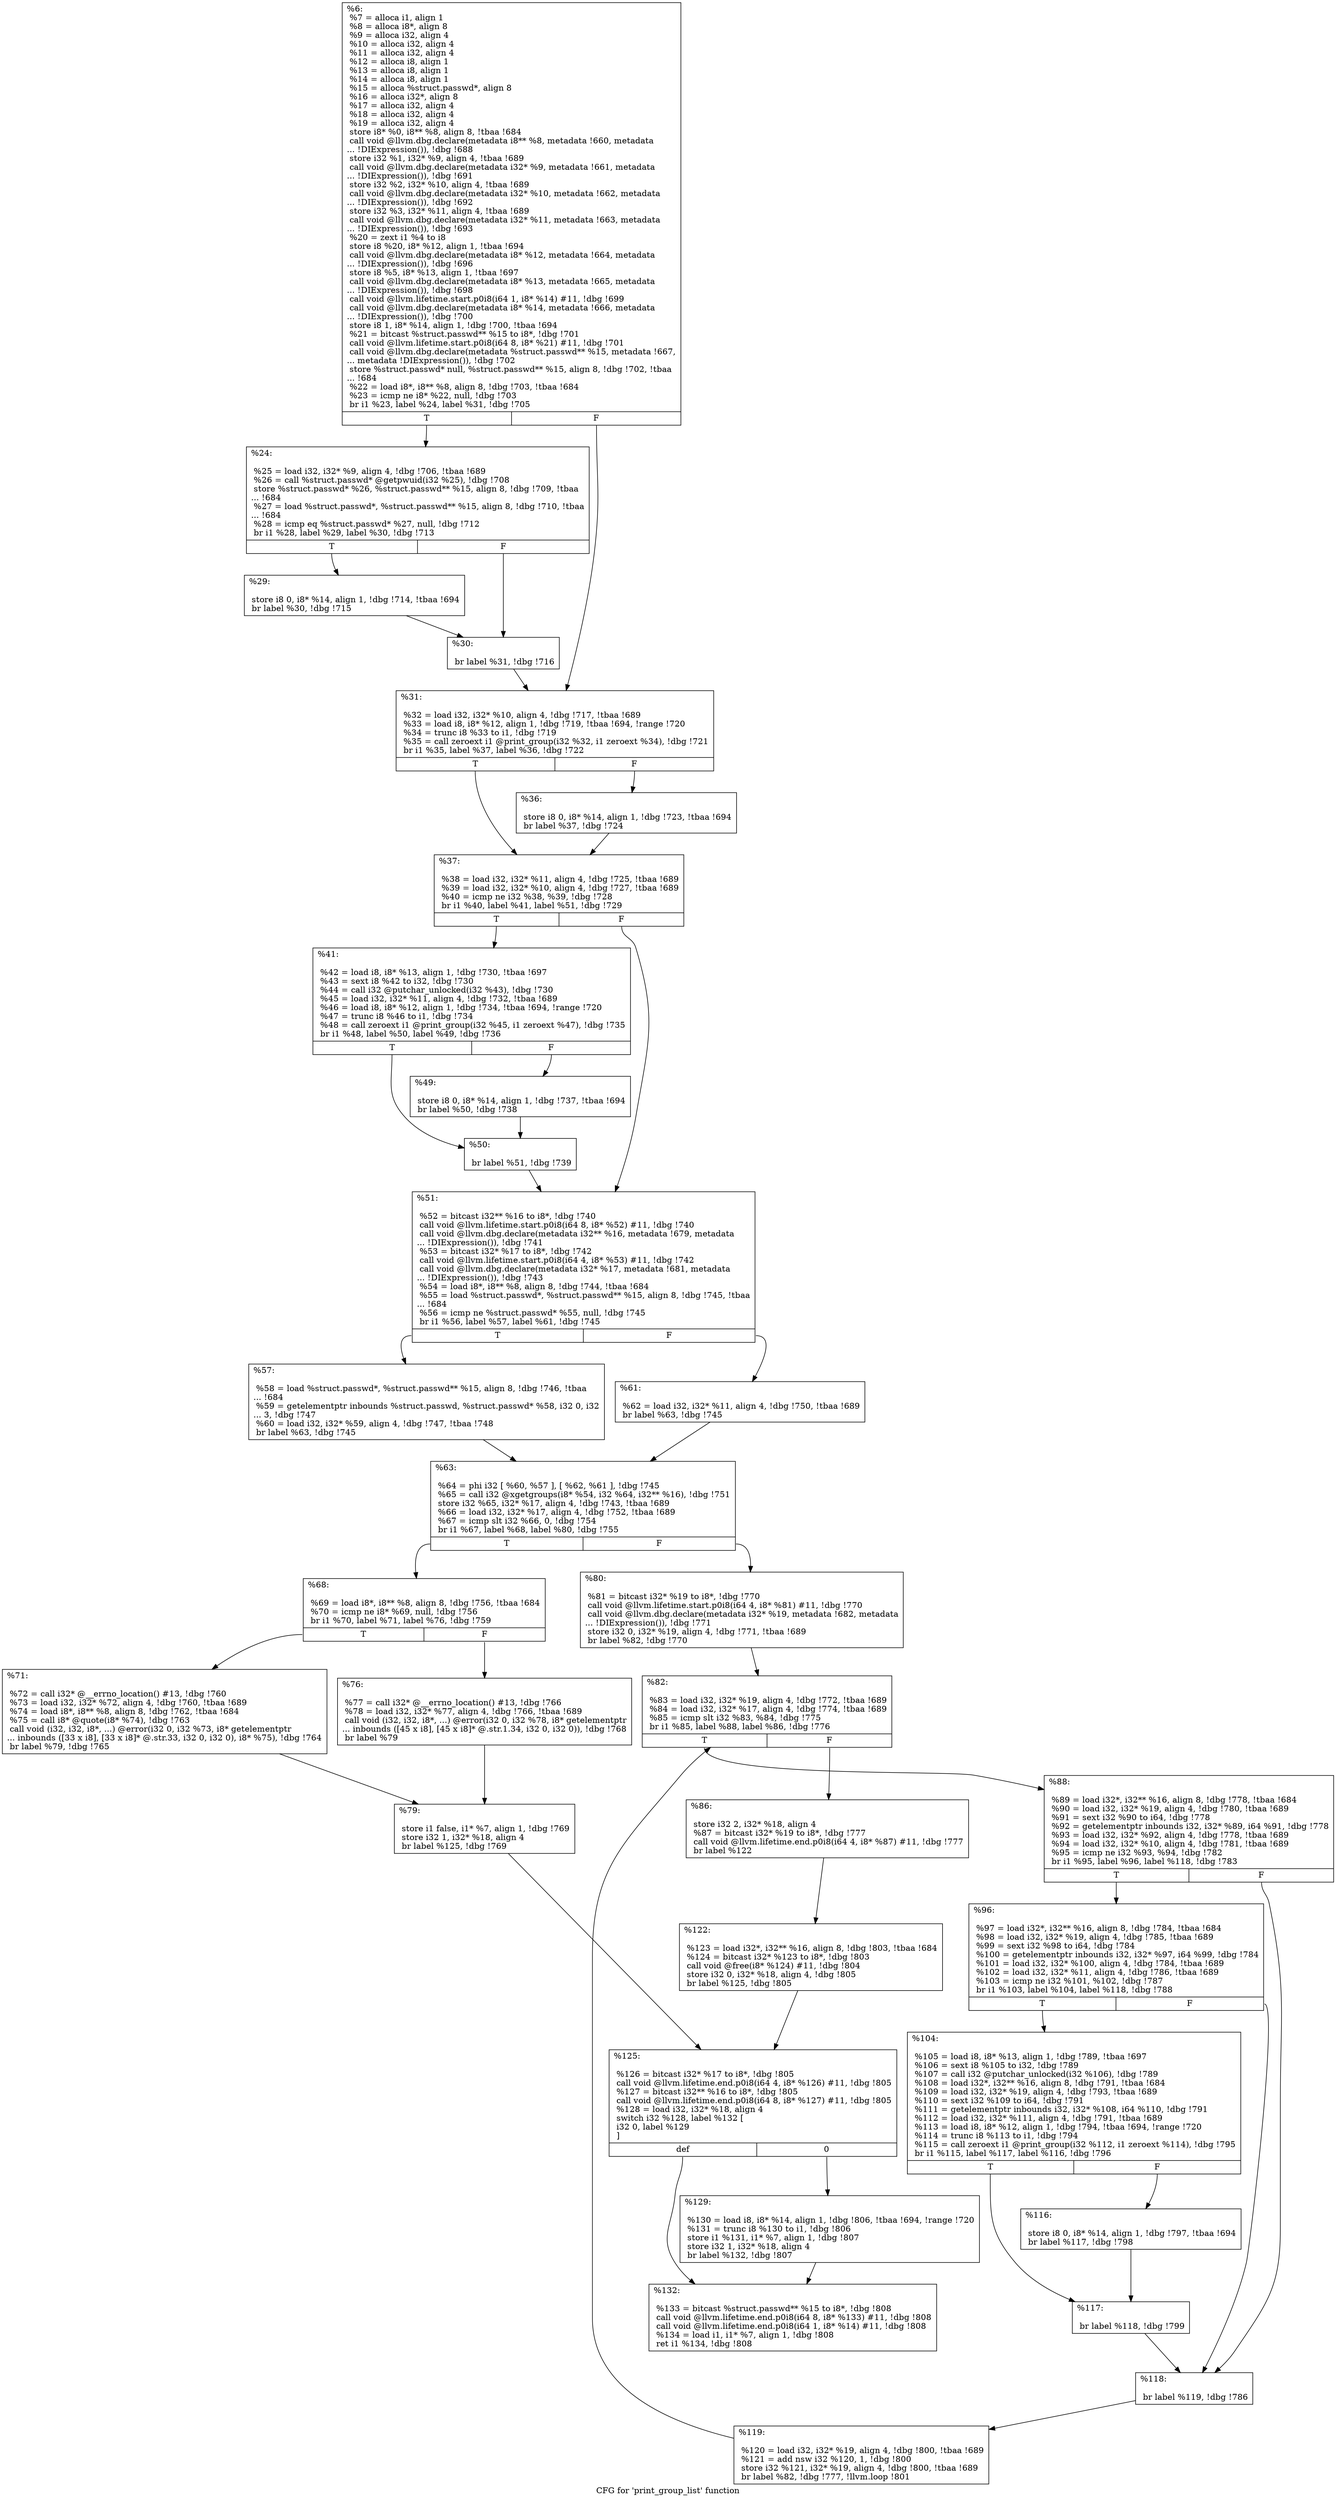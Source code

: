 digraph "CFG for 'print_group_list' function" {
	label="CFG for 'print_group_list' function";

	Node0x2664460 [shape=record,label="{%6:\l  %7 = alloca i1, align 1\l  %8 = alloca i8*, align 8\l  %9 = alloca i32, align 4\l  %10 = alloca i32, align 4\l  %11 = alloca i32, align 4\l  %12 = alloca i8, align 1\l  %13 = alloca i8, align 1\l  %14 = alloca i8, align 1\l  %15 = alloca %struct.passwd*, align 8\l  %16 = alloca i32*, align 8\l  %17 = alloca i32, align 4\l  %18 = alloca i32, align 4\l  %19 = alloca i32, align 4\l  store i8* %0, i8** %8, align 8, !tbaa !684\l  call void @llvm.dbg.declare(metadata i8** %8, metadata !660, metadata\l... !DIExpression()), !dbg !688\l  store i32 %1, i32* %9, align 4, !tbaa !689\l  call void @llvm.dbg.declare(metadata i32* %9, metadata !661, metadata\l... !DIExpression()), !dbg !691\l  store i32 %2, i32* %10, align 4, !tbaa !689\l  call void @llvm.dbg.declare(metadata i32* %10, metadata !662, metadata\l... !DIExpression()), !dbg !692\l  store i32 %3, i32* %11, align 4, !tbaa !689\l  call void @llvm.dbg.declare(metadata i32* %11, metadata !663, metadata\l... !DIExpression()), !dbg !693\l  %20 = zext i1 %4 to i8\l  store i8 %20, i8* %12, align 1, !tbaa !694\l  call void @llvm.dbg.declare(metadata i8* %12, metadata !664, metadata\l... !DIExpression()), !dbg !696\l  store i8 %5, i8* %13, align 1, !tbaa !697\l  call void @llvm.dbg.declare(metadata i8* %13, metadata !665, metadata\l... !DIExpression()), !dbg !698\l  call void @llvm.lifetime.start.p0i8(i64 1, i8* %14) #11, !dbg !699\l  call void @llvm.dbg.declare(metadata i8* %14, metadata !666, metadata\l... !DIExpression()), !dbg !700\l  store i8 1, i8* %14, align 1, !dbg !700, !tbaa !694\l  %21 = bitcast %struct.passwd** %15 to i8*, !dbg !701\l  call void @llvm.lifetime.start.p0i8(i64 8, i8* %21) #11, !dbg !701\l  call void @llvm.dbg.declare(metadata %struct.passwd** %15, metadata !667,\l... metadata !DIExpression()), !dbg !702\l  store %struct.passwd* null, %struct.passwd** %15, align 8, !dbg !702, !tbaa\l... !684\l  %22 = load i8*, i8** %8, align 8, !dbg !703, !tbaa !684\l  %23 = icmp ne i8* %22, null, !dbg !703\l  br i1 %23, label %24, label %31, !dbg !705\l|{<s0>T|<s1>F}}"];
	Node0x2664460:s0 -> Node0x264efc0;
	Node0x2664460:s1 -> Node0x264f0b0;
	Node0x264efc0 [shape=record,label="{%24:\l\l  %25 = load i32, i32* %9, align 4, !dbg !706, !tbaa !689\l  %26 = call %struct.passwd* @getpwuid(i32 %25), !dbg !708\l  store %struct.passwd* %26, %struct.passwd** %15, align 8, !dbg !709, !tbaa\l... !684\l  %27 = load %struct.passwd*, %struct.passwd** %15, align 8, !dbg !710, !tbaa\l... !684\l  %28 = icmp eq %struct.passwd* %27, null, !dbg !712\l  br i1 %28, label %29, label %30, !dbg !713\l|{<s0>T|<s1>F}}"];
	Node0x264efc0:s0 -> Node0x264f010;
	Node0x264efc0:s1 -> Node0x264f060;
	Node0x264f010 [shape=record,label="{%29:\l\l  store i8 0, i8* %14, align 1, !dbg !714, !tbaa !694\l  br label %30, !dbg !715\l}"];
	Node0x264f010 -> Node0x264f060;
	Node0x264f060 [shape=record,label="{%30:\l\l  br label %31, !dbg !716\l}"];
	Node0x264f060 -> Node0x264f0b0;
	Node0x264f0b0 [shape=record,label="{%31:\l\l  %32 = load i32, i32* %10, align 4, !dbg !717, !tbaa !689\l  %33 = load i8, i8* %12, align 1, !dbg !719, !tbaa !694, !range !720\l  %34 = trunc i8 %33 to i1, !dbg !719\l  %35 = call zeroext i1 @print_group(i32 %32, i1 zeroext %34), !dbg !721\l  br i1 %35, label %37, label %36, !dbg !722\l|{<s0>T|<s1>F}}"];
	Node0x264f0b0:s0 -> Node0x264f150;
	Node0x264f0b0:s1 -> Node0x264f100;
	Node0x264f100 [shape=record,label="{%36:\l\l  store i8 0, i8* %14, align 1, !dbg !723, !tbaa !694\l  br label %37, !dbg !724\l}"];
	Node0x264f100 -> Node0x264f150;
	Node0x264f150 [shape=record,label="{%37:\l\l  %38 = load i32, i32* %11, align 4, !dbg !725, !tbaa !689\l  %39 = load i32, i32* %10, align 4, !dbg !727, !tbaa !689\l  %40 = icmp ne i32 %38, %39, !dbg !728\l  br i1 %40, label %41, label %51, !dbg !729\l|{<s0>T|<s1>F}}"];
	Node0x264f150:s0 -> Node0x264f1a0;
	Node0x264f150:s1 -> Node0x264f290;
	Node0x264f1a0 [shape=record,label="{%41:\l\l  %42 = load i8, i8* %13, align 1, !dbg !730, !tbaa !697\l  %43 = sext i8 %42 to i32, !dbg !730\l  %44 = call i32 @putchar_unlocked(i32 %43), !dbg !730\l  %45 = load i32, i32* %11, align 4, !dbg !732, !tbaa !689\l  %46 = load i8, i8* %12, align 1, !dbg !734, !tbaa !694, !range !720\l  %47 = trunc i8 %46 to i1, !dbg !734\l  %48 = call zeroext i1 @print_group(i32 %45, i1 zeroext %47), !dbg !735\l  br i1 %48, label %50, label %49, !dbg !736\l|{<s0>T|<s1>F}}"];
	Node0x264f1a0:s0 -> Node0x264f240;
	Node0x264f1a0:s1 -> Node0x264f1f0;
	Node0x264f1f0 [shape=record,label="{%49:\l\l  store i8 0, i8* %14, align 1, !dbg !737, !tbaa !694\l  br label %50, !dbg !738\l}"];
	Node0x264f1f0 -> Node0x264f240;
	Node0x264f240 [shape=record,label="{%50:\l\l  br label %51, !dbg !739\l}"];
	Node0x264f240 -> Node0x264f290;
	Node0x264f290 [shape=record,label="{%51:\l\l  %52 = bitcast i32** %16 to i8*, !dbg !740\l  call void @llvm.lifetime.start.p0i8(i64 8, i8* %52) #11, !dbg !740\l  call void @llvm.dbg.declare(metadata i32** %16, metadata !679, metadata\l... !DIExpression()), !dbg !741\l  %53 = bitcast i32* %17 to i8*, !dbg !742\l  call void @llvm.lifetime.start.p0i8(i64 4, i8* %53) #11, !dbg !742\l  call void @llvm.dbg.declare(metadata i32* %17, metadata !681, metadata\l... !DIExpression()), !dbg !743\l  %54 = load i8*, i8** %8, align 8, !dbg !744, !tbaa !684\l  %55 = load %struct.passwd*, %struct.passwd** %15, align 8, !dbg !745, !tbaa\l... !684\l  %56 = icmp ne %struct.passwd* %55, null, !dbg !745\l  br i1 %56, label %57, label %61, !dbg !745\l|{<s0>T|<s1>F}}"];
	Node0x264f290:s0 -> Node0x264f2e0;
	Node0x264f290:s1 -> Node0x264f330;
	Node0x264f2e0 [shape=record,label="{%57:\l\l  %58 = load %struct.passwd*, %struct.passwd** %15, align 8, !dbg !746, !tbaa\l... !684\l  %59 = getelementptr inbounds %struct.passwd, %struct.passwd* %58, i32 0, i32\l... 3, !dbg !747\l  %60 = load i32, i32* %59, align 4, !dbg !747, !tbaa !748\l  br label %63, !dbg !745\l}"];
	Node0x264f2e0 -> Node0x264f380;
	Node0x264f330 [shape=record,label="{%61:\l\l  %62 = load i32, i32* %11, align 4, !dbg !750, !tbaa !689\l  br label %63, !dbg !745\l}"];
	Node0x264f330 -> Node0x264f380;
	Node0x264f380 [shape=record,label="{%63:\l\l  %64 = phi i32 [ %60, %57 ], [ %62, %61 ], !dbg !745\l  %65 = call i32 @xgetgroups(i8* %54, i32 %64, i32** %16), !dbg !751\l  store i32 %65, i32* %17, align 4, !dbg !743, !tbaa !689\l  %66 = load i32, i32* %17, align 4, !dbg !752, !tbaa !689\l  %67 = icmp slt i32 %66, 0, !dbg !754\l  br i1 %67, label %68, label %80, !dbg !755\l|{<s0>T|<s1>F}}"];
	Node0x264f380:s0 -> Node0x264f3d0;
	Node0x264f380:s1 -> Node0x264f510;
	Node0x264f3d0 [shape=record,label="{%68:\l\l  %69 = load i8*, i8** %8, align 8, !dbg !756, !tbaa !684\l  %70 = icmp ne i8* %69, null, !dbg !756\l  br i1 %70, label %71, label %76, !dbg !759\l|{<s0>T|<s1>F}}"];
	Node0x264f3d0:s0 -> Node0x264f420;
	Node0x264f3d0:s1 -> Node0x264f470;
	Node0x264f420 [shape=record,label="{%71:\l\l  %72 = call i32* @__errno_location() #13, !dbg !760\l  %73 = load i32, i32* %72, align 4, !dbg !760, !tbaa !689\l  %74 = load i8*, i8** %8, align 8, !dbg !762, !tbaa !684\l  %75 = call i8* @quote(i8* %74), !dbg !763\l  call void (i32, i32, i8*, ...) @error(i32 0, i32 %73, i8* getelementptr\l... inbounds ([33 x i8], [33 x i8]* @.str.33, i32 0, i32 0), i8* %75), !dbg !764\l  br label %79, !dbg !765\l}"];
	Node0x264f420 -> Node0x264f4c0;
	Node0x264f470 [shape=record,label="{%76:\l\l  %77 = call i32* @__errno_location() #13, !dbg !766\l  %78 = load i32, i32* %77, align 4, !dbg !766, !tbaa !689\l  call void (i32, i32, i8*, ...) @error(i32 0, i32 %78, i8* getelementptr\l... inbounds ([45 x i8], [45 x i8]* @.str.1.34, i32 0, i32 0)), !dbg !768\l  br label %79\l}"];
	Node0x264f470 -> Node0x264f4c0;
	Node0x264f4c0 [shape=record,label="{%79:\l\l  store i1 false, i1* %7, align 1, !dbg !769\l  store i32 1, i32* %18, align 4\l  br label %125, !dbg !769\l}"];
	Node0x264f4c0 -> Node0x264f880;
	Node0x264f510 [shape=record,label="{%80:\l\l  %81 = bitcast i32* %19 to i8*, !dbg !770\l  call void @llvm.lifetime.start.p0i8(i64 4, i8* %81) #11, !dbg !770\l  call void @llvm.dbg.declare(metadata i32* %19, metadata !682, metadata\l... !DIExpression()), !dbg !771\l  store i32 0, i32* %19, align 4, !dbg !771, !tbaa !689\l  br label %82, !dbg !770\l}"];
	Node0x264f510 -> Node0x264f560;
	Node0x264f560 [shape=record,label="{%82:\l\l  %83 = load i32, i32* %19, align 4, !dbg !772, !tbaa !689\l  %84 = load i32, i32* %17, align 4, !dbg !774, !tbaa !689\l  %85 = icmp slt i32 %83, %84, !dbg !775\l  br i1 %85, label %88, label %86, !dbg !776\l|{<s0>T|<s1>F}}"];
	Node0x264f560:s0 -> Node0x264f600;
	Node0x264f560:s1 -> Node0x264f5b0;
	Node0x264f5b0 [shape=record,label="{%86:\l\l  store i32 2, i32* %18, align 4\l  %87 = bitcast i32* %19 to i8*, !dbg !777\l  call void @llvm.lifetime.end.p0i8(i64 4, i8* %87) #11, !dbg !777\l  br label %122\l}"];
	Node0x264f5b0 -> Node0x264f830;
	Node0x264f600 [shape=record,label="{%88:\l\l  %89 = load i32*, i32** %16, align 8, !dbg !778, !tbaa !684\l  %90 = load i32, i32* %19, align 4, !dbg !780, !tbaa !689\l  %91 = sext i32 %90 to i64, !dbg !778\l  %92 = getelementptr inbounds i32, i32* %89, i64 %91, !dbg !778\l  %93 = load i32, i32* %92, align 4, !dbg !778, !tbaa !689\l  %94 = load i32, i32* %10, align 4, !dbg !781, !tbaa !689\l  %95 = icmp ne i32 %93, %94, !dbg !782\l  br i1 %95, label %96, label %118, !dbg !783\l|{<s0>T|<s1>F}}"];
	Node0x264f600:s0 -> Node0x264f650;
	Node0x264f600:s1 -> Node0x264f790;
	Node0x264f650 [shape=record,label="{%96:\l\l  %97 = load i32*, i32** %16, align 8, !dbg !784, !tbaa !684\l  %98 = load i32, i32* %19, align 4, !dbg !785, !tbaa !689\l  %99 = sext i32 %98 to i64, !dbg !784\l  %100 = getelementptr inbounds i32, i32* %97, i64 %99, !dbg !784\l  %101 = load i32, i32* %100, align 4, !dbg !784, !tbaa !689\l  %102 = load i32, i32* %11, align 4, !dbg !786, !tbaa !689\l  %103 = icmp ne i32 %101, %102, !dbg !787\l  br i1 %103, label %104, label %118, !dbg !788\l|{<s0>T|<s1>F}}"];
	Node0x264f650:s0 -> Node0x264f6a0;
	Node0x264f650:s1 -> Node0x264f790;
	Node0x264f6a0 [shape=record,label="{%104:\l\l  %105 = load i8, i8* %13, align 1, !dbg !789, !tbaa !697\l  %106 = sext i8 %105 to i32, !dbg !789\l  %107 = call i32 @putchar_unlocked(i32 %106), !dbg !789\l  %108 = load i32*, i32** %16, align 8, !dbg !791, !tbaa !684\l  %109 = load i32, i32* %19, align 4, !dbg !793, !tbaa !689\l  %110 = sext i32 %109 to i64, !dbg !791\l  %111 = getelementptr inbounds i32, i32* %108, i64 %110, !dbg !791\l  %112 = load i32, i32* %111, align 4, !dbg !791, !tbaa !689\l  %113 = load i8, i8* %12, align 1, !dbg !794, !tbaa !694, !range !720\l  %114 = trunc i8 %113 to i1, !dbg !794\l  %115 = call zeroext i1 @print_group(i32 %112, i1 zeroext %114), !dbg !795\l  br i1 %115, label %117, label %116, !dbg !796\l|{<s0>T|<s1>F}}"];
	Node0x264f6a0:s0 -> Node0x264f740;
	Node0x264f6a0:s1 -> Node0x264f6f0;
	Node0x264f6f0 [shape=record,label="{%116:\l\l  store i8 0, i8* %14, align 1, !dbg !797, !tbaa !694\l  br label %117, !dbg !798\l}"];
	Node0x264f6f0 -> Node0x264f740;
	Node0x264f740 [shape=record,label="{%117:\l\l  br label %118, !dbg !799\l}"];
	Node0x264f740 -> Node0x264f790;
	Node0x264f790 [shape=record,label="{%118:\l\l  br label %119, !dbg !786\l}"];
	Node0x264f790 -> Node0x264f7e0;
	Node0x264f7e0 [shape=record,label="{%119:\l\l  %120 = load i32, i32* %19, align 4, !dbg !800, !tbaa !689\l  %121 = add nsw i32 %120, 1, !dbg !800\l  store i32 %121, i32* %19, align 4, !dbg !800, !tbaa !689\l  br label %82, !dbg !777, !llvm.loop !801\l}"];
	Node0x264f7e0 -> Node0x264f560;
	Node0x264f830 [shape=record,label="{%122:\l\l  %123 = load i32*, i32** %16, align 8, !dbg !803, !tbaa !684\l  %124 = bitcast i32* %123 to i8*, !dbg !803\l  call void @free(i8* %124) #11, !dbg !804\l  store i32 0, i32* %18, align 4, !dbg !805\l  br label %125, !dbg !805\l}"];
	Node0x264f830 -> Node0x264f880;
	Node0x264f880 [shape=record,label="{%125:\l\l  %126 = bitcast i32* %17 to i8*, !dbg !805\l  call void @llvm.lifetime.end.p0i8(i64 4, i8* %126) #11, !dbg !805\l  %127 = bitcast i32** %16 to i8*, !dbg !805\l  call void @llvm.lifetime.end.p0i8(i64 8, i8* %127) #11, !dbg !805\l  %128 = load i32, i32* %18, align 4\l  switch i32 %128, label %132 [\l    i32 0, label %129\l  ]\l|{<s0>def|<s1>0}}"];
	Node0x264f880:s0 -> Node0x264f920;
	Node0x264f880:s1 -> Node0x264f8d0;
	Node0x264f8d0 [shape=record,label="{%129:\l\l  %130 = load i8, i8* %14, align 1, !dbg !806, !tbaa !694, !range !720\l  %131 = trunc i8 %130 to i1, !dbg !806\l  store i1 %131, i1* %7, align 1, !dbg !807\l  store i32 1, i32* %18, align 4\l  br label %132, !dbg !807\l}"];
	Node0x264f8d0 -> Node0x264f920;
	Node0x264f920 [shape=record,label="{%132:\l\l  %133 = bitcast %struct.passwd** %15 to i8*, !dbg !808\l  call void @llvm.lifetime.end.p0i8(i64 8, i8* %133) #11, !dbg !808\l  call void @llvm.lifetime.end.p0i8(i64 1, i8* %14) #11, !dbg !808\l  %134 = load i1, i1* %7, align 1, !dbg !808\l  ret i1 %134, !dbg !808\l}"];
}
